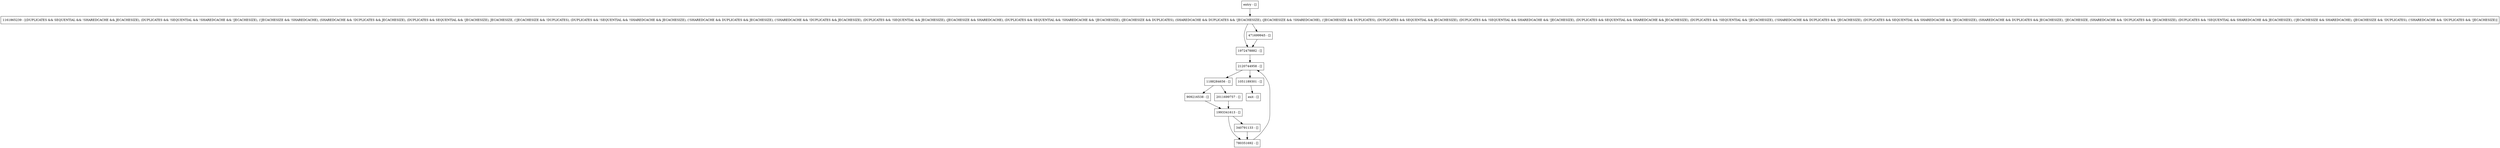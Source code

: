 digraph dirtyReadScan {
node [shape=record];
1972478882 [label="1972478882 - []"];
1161865239 [label="1161865239 - [(DUPLICATES && SEQUENTIAL && !SHAREDCACHE && JECACHESIZE), (DUPLICATES && !SEQUENTIAL && !SHAREDCACHE && !JECACHESIZE), (!JECACHESIZE && !SHAREDCACHE), (SHAREDCACHE && !DUPLICATES && JECACHESIZE), (DUPLICATES && SEQUENTIAL && !JECACHESIZE), JECACHESIZE, (!JECACHESIZE && !DUPLICATES), (DUPLICATES && !SEQUENTIAL && !SHAREDCACHE && JECACHESIZE), (!SHAREDCACHE && DUPLICATES && JECACHESIZE), (!SHAREDCACHE && !DUPLICATES && JECACHESIZE), (DUPLICATES && !SEQUENTIAL && JECACHESIZE), (JECACHESIZE && SHAREDCACHE), (DUPLICATES && SEQUENTIAL && !SHAREDCACHE && !JECACHESIZE), (JECACHESIZE && DUPLICATES), (SHAREDCACHE && DUPLICATES && !JECACHESIZE), (JECACHESIZE && !SHAREDCACHE), (!JECACHESIZE && DUPLICATES), (DUPLICATES && SEQUENTIAL && JECACHESIZE), (DUPLICATES && !SEQUENTIAL && SHAREDCACHE && !JECACHESIZE), (DUPLICATES && SEQUENTIAL && SHAREDCACHE && JECACHESIZE), (DUPLICATES && !SEQUENTIAL && !JECACHESIZE), (!SHAREDCACHE && DUPLICATES && !JECACHESIZE), (DUPLICATES && SEQUENTIAL && SHAREDCACHE && !JECACHESIZE), (SHAREDCACHE && DUPLICATES && JECACHESIZE), !JECACHESIZE, (SHAREDCACHE && !DUPLICATES && !JECACHESIZE), (DUPLICATES && !SEQUENTIAL && SHAREDCACHE && JECACHESIZE), (!JECACHESIZE && SHAREDCACHE), (JECACHESIZE && !DUPLICATES), (!SHAREDCACHE && !DUPLICATES && !JECACHESIZE)]"];
2120744958 [label="2120744958 - []"];
780351692 [label="780351692 - []"];
1993341613 [label="1993341613 - []"];
471699945 [label="471699945 - []"];
340791133 [label="340791133 - []"];
1188284656 [label="1188284656 - []"];
entry [label="entry - []"];
exit [label="exit - []"];
909216538 [label="909216538 - []"];
2011699757 [label="2011699757 - []"];
1051189301 [label="1051189301 - []"];
entry;
exit;
1972478882 -> 2120744958;
1161865239 -> 1972478882;
1161865239 -> 471699945;
2120744958 -> 1051189301;
2120744958 -> 1188284656;
780351692 -> 2120744958;
1993341613 -> 780351692;
1993341613 -> 340791133;
471699945 -> 1972478882;
340791133 -> 780351692;
1188284656 -> 909216538;
1188284656 -> 2011699757;
entry -> 1161865239;
909216538 -> 1993341613;
2011699757 -> 1993341613;
1051189301 -> exit;
}
